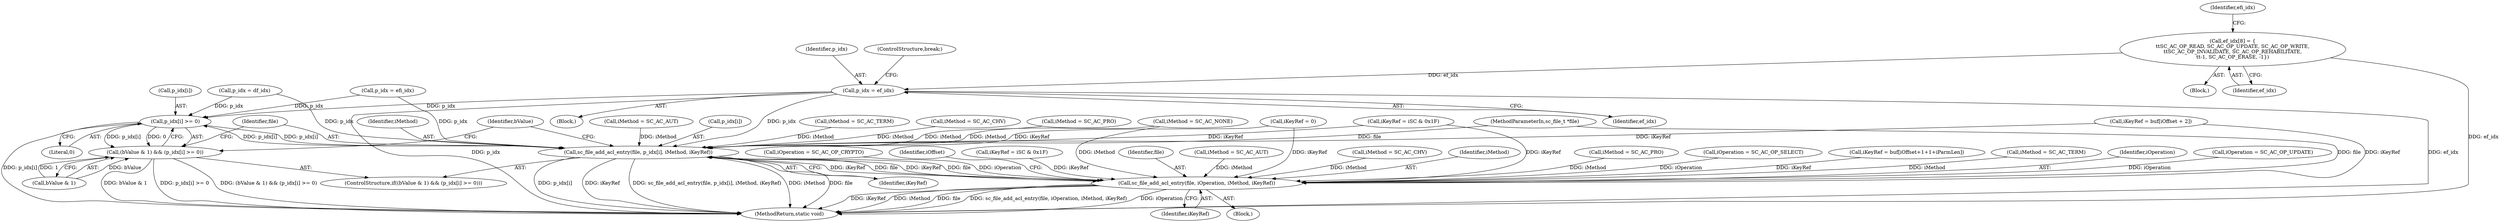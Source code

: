 digraph "0_OpenSC_8fe377e93b4b56060e5bbfb6f3142ceaeca744fa_17@pointer" {
"1000357" [label="(Call,p_idx = ef_idx)"];
"1000148" [label="(Call,ef_idx[8] = {\n\t\tSC_AC_OP_READ, SC_AC_OP_UPDATE, SC_AC_OP_WRITE,\n\t\tSC_AC_OP_INVALIDATE, SC_AC_OP_REHABILITATE,\n\t\t-1, SC_AC_OP_ERASE, -1})"];
"1000448" [label="(Call,p_idx[i] >= 0)"];
"1000444" [label="(Call,(bValue & 1) && (p_idx[i] >= 0))"];
"1000453" [label="(Call,sc_file_add_acl_entry(file, p_idx[i], iMethod, iKeyRef))"];
"1000334" [label="(Call,sc_file_add_acl_entry(file, iOperation, iMethod, iKeyRef))"];
"1000445" [label="(Call,bValue & 1)"];
"1000337" [label="(Identifier,iMethod)"];
"1000359" [label="(Identifier,ef_idx)"];
"1000455" [label="(Call,p_idx[i])"];
"1000453" [label="(Call,sc_file_add_acl_entry(file, p_idx[i], iMethod, iKeyRef))"];
"1000444" [label="(Call,(bValue & 1) && (p_idx[i] >= 0))"];
"1000143" [label="(Block,)"];
"1000404" [label="(Call,iKeyRef = iSC & 0x1F)"];
"1000338" [label="(Identifier,iKeyRef)"];
"1000280" [label="(Call,iMethod = SC_AC_PRO)"];
"1000330" [label="(Call,iOperation = SC_AC_OP_SELECT)"];
"1000449" [label="(Call,p_idx[i])"];
"1000298" [label="(Call,iKeyRef = buf[iOffset+1+1+iParmLen])"];
"1000389" [label="(Call,iMethod = SC_AC_TERM)"];
"1000148" [label="(Call,ef_idx[8] = {\n\t\tSC_AC_OP_READ, SC_AC_OP_UPDATE, SC_AC_OP_WRITE,\n\t\tSC_AC_OP_INVALIDATE, SC_AC_OP_REHABILITATE,\n\t\t-1, SC_AC_OP_ERASE, -1})"];
"1000269" [label="(Call,iMethod = SC_AC_TERM)"];
"1000459" [label="(Identifier,iKeyRef)"];
"1000336" [label="(Identifier,iOperation)"];
"1000454" [label="(Identifier,file)"];
"1000423" [label="(Call,iMethod = SC_AC_CHV)"];
"1000360" [label="(ControlStructure,break;)"];
"1000473" [label="(MethodReturn,static void)"];
"1000325" [label="(Call,iOperation = SC_AC_OP_UPDATE)"];
"1000140" [label="(MethodParameterIn,sc_file_t *file)"];
"1000416" [label="(Call,iKeyRef = buf[iOffset + 2])"];
"1000320" [label="(Call,iOperation = SC_AC_OP_CRYPTO)"];
"1000400" [label="(Call,iMethod = SC_AC_PRO)"];
"1000149" [label="(Identifier,ef_idx)"];
"1000452" [label="(Literal,0)"];
"1000193" [label="(Block,)"];
"1000352" [label="(Call,p_idx = efi_idx)"];
"1000464" [label="(Identifier,iOffset)"];
"1000458" [label="(Identifier,iMethod)"];
"1000284" [label="(Call,iKeyRef = iSC & 0x1F)"];
"1000334" [label="(Call,sc_file_add_acl_entry(file, iOperation, iMethod, iKeyRef))"];
"1000357" [label="(Call,p_idx = ef_idx)"];
"1000345" [label="(Block,)"];
"1000184" [label="(Call,iMethod = SC_AC_NONE)"];
"1000335" [label="(Identifier,file)"];
"1000274" [label="(Call,iMethod = SC_AC_AUT)"];
"1000156" [label="(Call,iKeyRef = 0)"];
"1000309" [label="(Call,iMethod = SC_AC_CHV)"];
"1000347" [label="(Call,p_idx = df_idx)"];
"1000443" [label="(ControlStructure,if((bValue & 1) && (p_idx[i] >= 0)))"];
"1000358" [label="(Identifier,p_idx)"];
"1000394" [label="(Call,iMethod = SC_AC_AUT)"];
"1000152" [label="(Identifier,efi_idx)"];
"1000448" [label="(Call,p_idx[i] >= 0)"];
"1000461" [label="(Identifier,bValue)"];
"1000357" -> "1000345"  [label="AST: "];
"1000357" -> "1000359"  [label="CFG: "];
"1000358" -> "1000357"  [label="AST: "];
"1000359" -> "1000357"  [label="AST: "];
"1000360" -> "1000357"  [label="CFG: "];
"1000357" -> "1000473"  [label="DDG: p_idx"];
"1000357" -> "1000473"  [label="DDG: ef_idx"];
"1000148" -> "1000357"  [label="DDG: ef_idx"];
"1000357" -> "1000448"  [label="DDG: p_idx"];
"1000357" -> "1000453"  [label="DDG: p_idx"];
"1000148" -> "1000143"  [label="AST: "];
"1000148" -> "1000149"  [label="CFG: "];
"1000149" -> "1000148"  [label="AST: "];
"1000152" -> "1000148"  [label="CFG: "];
"1000148" -> "1000473"  [label="DDG: ef_idx"];
"1000448" -> "1000444"  [label="AST: "];
"1000448" -> "1000452"  [label="CFG: "];
"1000449" -> "1000448"  [label="AST: "];
"1000452" -> "1000448"  [label="AST: "];
"1000444" -> "1000448"  [label="CFG: "];
"1000448" -> "1000473"  [label="DDG: p_idx[i]"];
"1000448" -> "1000444"  [label="DDG: p_idx[i]"];
"1000448" -> "1000444"  [label="DDG: 0"];
"1000453" -> "1000448"  [label="DDG: p_idx[i]"];
"1000352" -> "1000448"  [label="DDG: p_idx"];
"1000347" -> "1000448"  [label="DDG: p_idx"];
"1000448" -> "1000453"  [label="DDG: p_idx[i]"];
"1000444" -> "1000443"  [label="AST: "];
"1000444" -> "1000445"  [label="CFG: "];
"1000445" -> "1000444"  [label="AST: "];
"1000454" -> "1000444"  [label="CFG: "];
"1000461" -> "1000444"  [label="CFG: "];
"1000444" -> "1000473"  [label="DDG: bValue & 1"];
"1000444" -> "1000473"  [label="DDG: p_idx[i] >= 0"];
"1000444" -> "1000473"  [label="DDG: (bValue & 1) && (p_idx[i] >= 0)"];
"1000445" -> "1000444"  [label="DDG: bValue"];
"1000445" -> "1000444"  [label="DDG: 1"];
"1000453" -> "1000443"  [label="AST: "];
"1000453" -> "1000459"  [label="CFG: "];
"1000454" -> "1000453"  [label="AST: "];
"1000455" -> "1000453"  [label="AST: "];
"1000458" -> "1000453"  [label="AST: "];
"1000459" -> "1000453"  [label="AST: "];
"1000461" -> "1000453"  [label="CFG: "];
"1000453" -> "1000473"  [label="DDG: p_idx[i]"];
"1000453" -> "1000473"  [label="DDG: iKeyRef"];
"1000453" -> "1000473"  [label="DDG: sc_file_add_acl_entry(file, p_idx[i], iMethod, iKeyRef)"];
"1000453" -> "1000473"  [label="DDG: iMethod"];
"1000453" -> "1000473"  [label="DDG: file"];
"1000453" -> "1000334"  [label="DDG: file"];
"1000453" -> "1000334"  [label="DDG: iKeyRef"];
"1000334" -> "1000453"  [label="DDG: file"];
"1000334" -> "1000453"  [label="DDG: iKeyRef"];
"1000140" -> "1000453"  [label="DDG: file"];
"1000352" -> "1000453"  [label="DDG: p_idx"];
"1000347" -> "1000453"  [label="DDG: p_idx"];
"1000184" -> "1000453"  [label="DDG: iMethod"];
"1000400" -> "1000453"  [label="DDG: iMethod"];
"1000423" -> "1000453"  [label="DDG: iMethod"];
"1000389" -> "1000453"  [label="DDG: iMethod"];
"1000394" -> "1000453"  [label="DDG: iMethod"];
"1000156" -> "1000453"  [label="DDG: iKeyRef"];
"1000416" -> "1000453"  [label="DDG: iKeyRef"];
"1000404" -> "1000453"  [label="DDG: iKeyRef"];
"1000334" -> "1000193"  [label="AST: "];
"1000334" -> "1000338"  [label="CFG: "];
"1000335" -> "1000334"  [label="AST: "];
"1000336" -> "1000334"  [label="AST: "];
"1000337" -> "1000334"  [label="AST: "];
"1000338" -> "1000334"  [label="AST: "];
"1000464" -> "1000334"  [label="CFG: "];
"1000334" -> "1000473"  [label="DDG: sc_file_add_acl_entry(file, iOperation, iMethod, iKeyRef)"];
"1000334" -> "1000473"  [label="DDG: iOperation"];
"1000334" -> "1000473"  [label="DDG: iKeyRef"];
"1000334" -> "1000473"  [label="DDG: iMethod"];
"1000334" -> "1000473"  [label="DDG: file"];
"1000140" -> "1000334"  [label="DDG: file"];
"1000325" -> "1000334"  [label="DDG: iOperation"];
"1000330" -> "1000334"  [label="DDG: iOperation"];
"1000320" -> "1000334"  [label="DDG: iOperation"];
"1000309" -> "1000334"  [label="DDG: iMethod"];
"1000184" -> "1000334"  [label="DDG: iMethod"];
"1000274" -> "1000334"  [label="DDG: iMethod"];
"1000280" -> "1000334"  [label="DDG: iMethod"];
"1000269" -> "1000334"  [label="DDG: iMethod"];
"1000156" -> "1000334"  [label="DDG: iKeyRef"];
"1000298" -> "1000334"  [label="DDG: iKeyRef"];
"1000416" -> "1000334"  [label="DDG: iKeyRef"];
"1000404" -> "1000334"  [label="DDG: iKeyRef"];
"1000284" -> "1000334"  [label="DDG: iKeyRef"];
}
